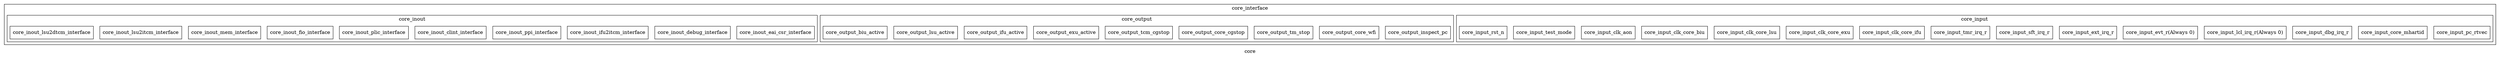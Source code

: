 digraph cluster_core {
label="core";

subgraph cluster_core_interface {
label = "core_interface";

subgraph cluster_core_input {
    label = "core_input";
    core_input_pc_rtvec  [ shape=box, label="core_input_pc_rtvec", color="black", fontcolor="black" ];
    core_input_core_mhartid  [ shape=box, label="core_input_core_mhartid", color="black", fontcolor="black" ];
    core_input_dbg_irq_r  [ shape=box, label="core_input_dbg_irq_r", color="black", fontcolor="black" ];
    core_input_lcl_irq_r  [ shape=box, label="core_input_lcl_irq_r(Always 0)", color="black", fontcolor="black" ];
    core_input_evt_r  [ shape=box, label="core_input_evt_r(Always 0)", color="black", fontcolor="black" ];
    core_input_ext_irq_r  [ shape=box, label="core_input_ext_irq_r", color="black", fontcolor="black" ];
    core_input_sft_irq_r  [ shape=box, label="core_input_sft_irq_r", color="black", fontcolor="black" ];
    core_input_tmr_irq_r  [ shape=box, label="core_input_tmr_irq_r", color="black", fontcolor="black" ];
    core_input_clk_core_ifu  [ shape=box, label="core_input_clk_core_ifu", color="black", fontcolor="black" ];
    core_input_clk_core_exu  [ shape=box, label="core_input_clk_core_exu", color="black", fontcolor="black" ];
    core_input_clk_core_lsu  [ shape=box, label="core_input_clk_core_lsu", color="black", fontcolor="black" ];
    core_input_clk_core_biu  [ shape=box, label="core_input_clk_core_biu", color="black", fontcolor="black" ];
    core_input_clk_aon  [ shape=box, label="core_input_clk_aon", color="black", fontcolor="black" ];
    core_input_test_mode  [ shape=box, label="core_input_test_mode", color="black", fontcolor="black" ];
    core_input_rst_n  [ shape=box, label="core_input_rst_n", color="black", fontcolor="black" ];
}

subgraph cluster_core_output {
    label = "core_output";
    core_output_inspect_pc  [ shape=box, label="core_output_inspect_pc", color="black", fontcolor="black" ];
    core_output_core_wfi  [ shape=box, label="core_output_core_wfi", color="black", fontcolor="black" ];
    core_output_tm_stop  [ shape=box, label="core_output_tm_stop", color="black", fontcolor="black" ];
    core_output_core_cgstop  [ shape=box, label="core_output_core_cgstop", color="black", fontcolor="black" ];
    core_output_tcm_cgstop  [ shape=box, label="core_output_tcm_cgstop", color="black", fontcolor="black" ];
    core_output_exu_active  [ shape=box, label="core_output_exu_active", color="black", fontcolor="black" ];
    core_output_ifu_active  [ shape=box, label="core_output_ifu_active", color="black", fontcolor="black" ];
    core_output_lsu_active  [ shape=box, label="core_output_lsu_active", color="black", fontcolor="black" ];
    core_output_biu_active  [ shape=box, label="core_output_biu_active", color="black", fontcolor="black" ];
}

subgraph cluster_core_inout {
    label = "core_inout";
    core_inout_eai_csr_interface  [ shape=box, label="core_inout_eai_csr_interface", color="black", fontcolor="black" ];
    core_inout_debug_interface  [ shape=box, label="core_inout_debug_interface", color="black", fontcolor="black" ];
    core_inout_ifu2itcm_interface  [ shape=box, label="core_inout_ifu2itcm_interface", color="black", fontcolor="black" ];
    core_inout_ppi_interface  [ shape=box, label="core_inout_ppi_interface", color="black", fontcolor="black" ];
    core_inout_clint_interface  [ shape=box, label="core_inout_clint_interface", color="black", fontcolor="black" ];
    core_inout_plic_interface  [ shape=box, label="core_inout_plic_interface", color="black", fontcolor="black" ];
    core_inout_fio_interface  [ shape=box, label="core_inout_fio_interface", color="black", fontcolor="black" ];
    core_inout_mem_interface  [ shape=box, label="core_inout_mem_interface", color="black", fontcolor="black" ];
    core_inout_lsu2itcm_interface  [ shape=box, label="core_inout_lsu2itcm_interface", color="black", fontcolor="black" ];
    core_inout_isu2dtcm_interface  [ shape=box, label="core_inout_lsu2dtcm_interface", color="black", fontcolor="black" ];
}

}

// core_input
// core_output
// core_inout
// wire
}